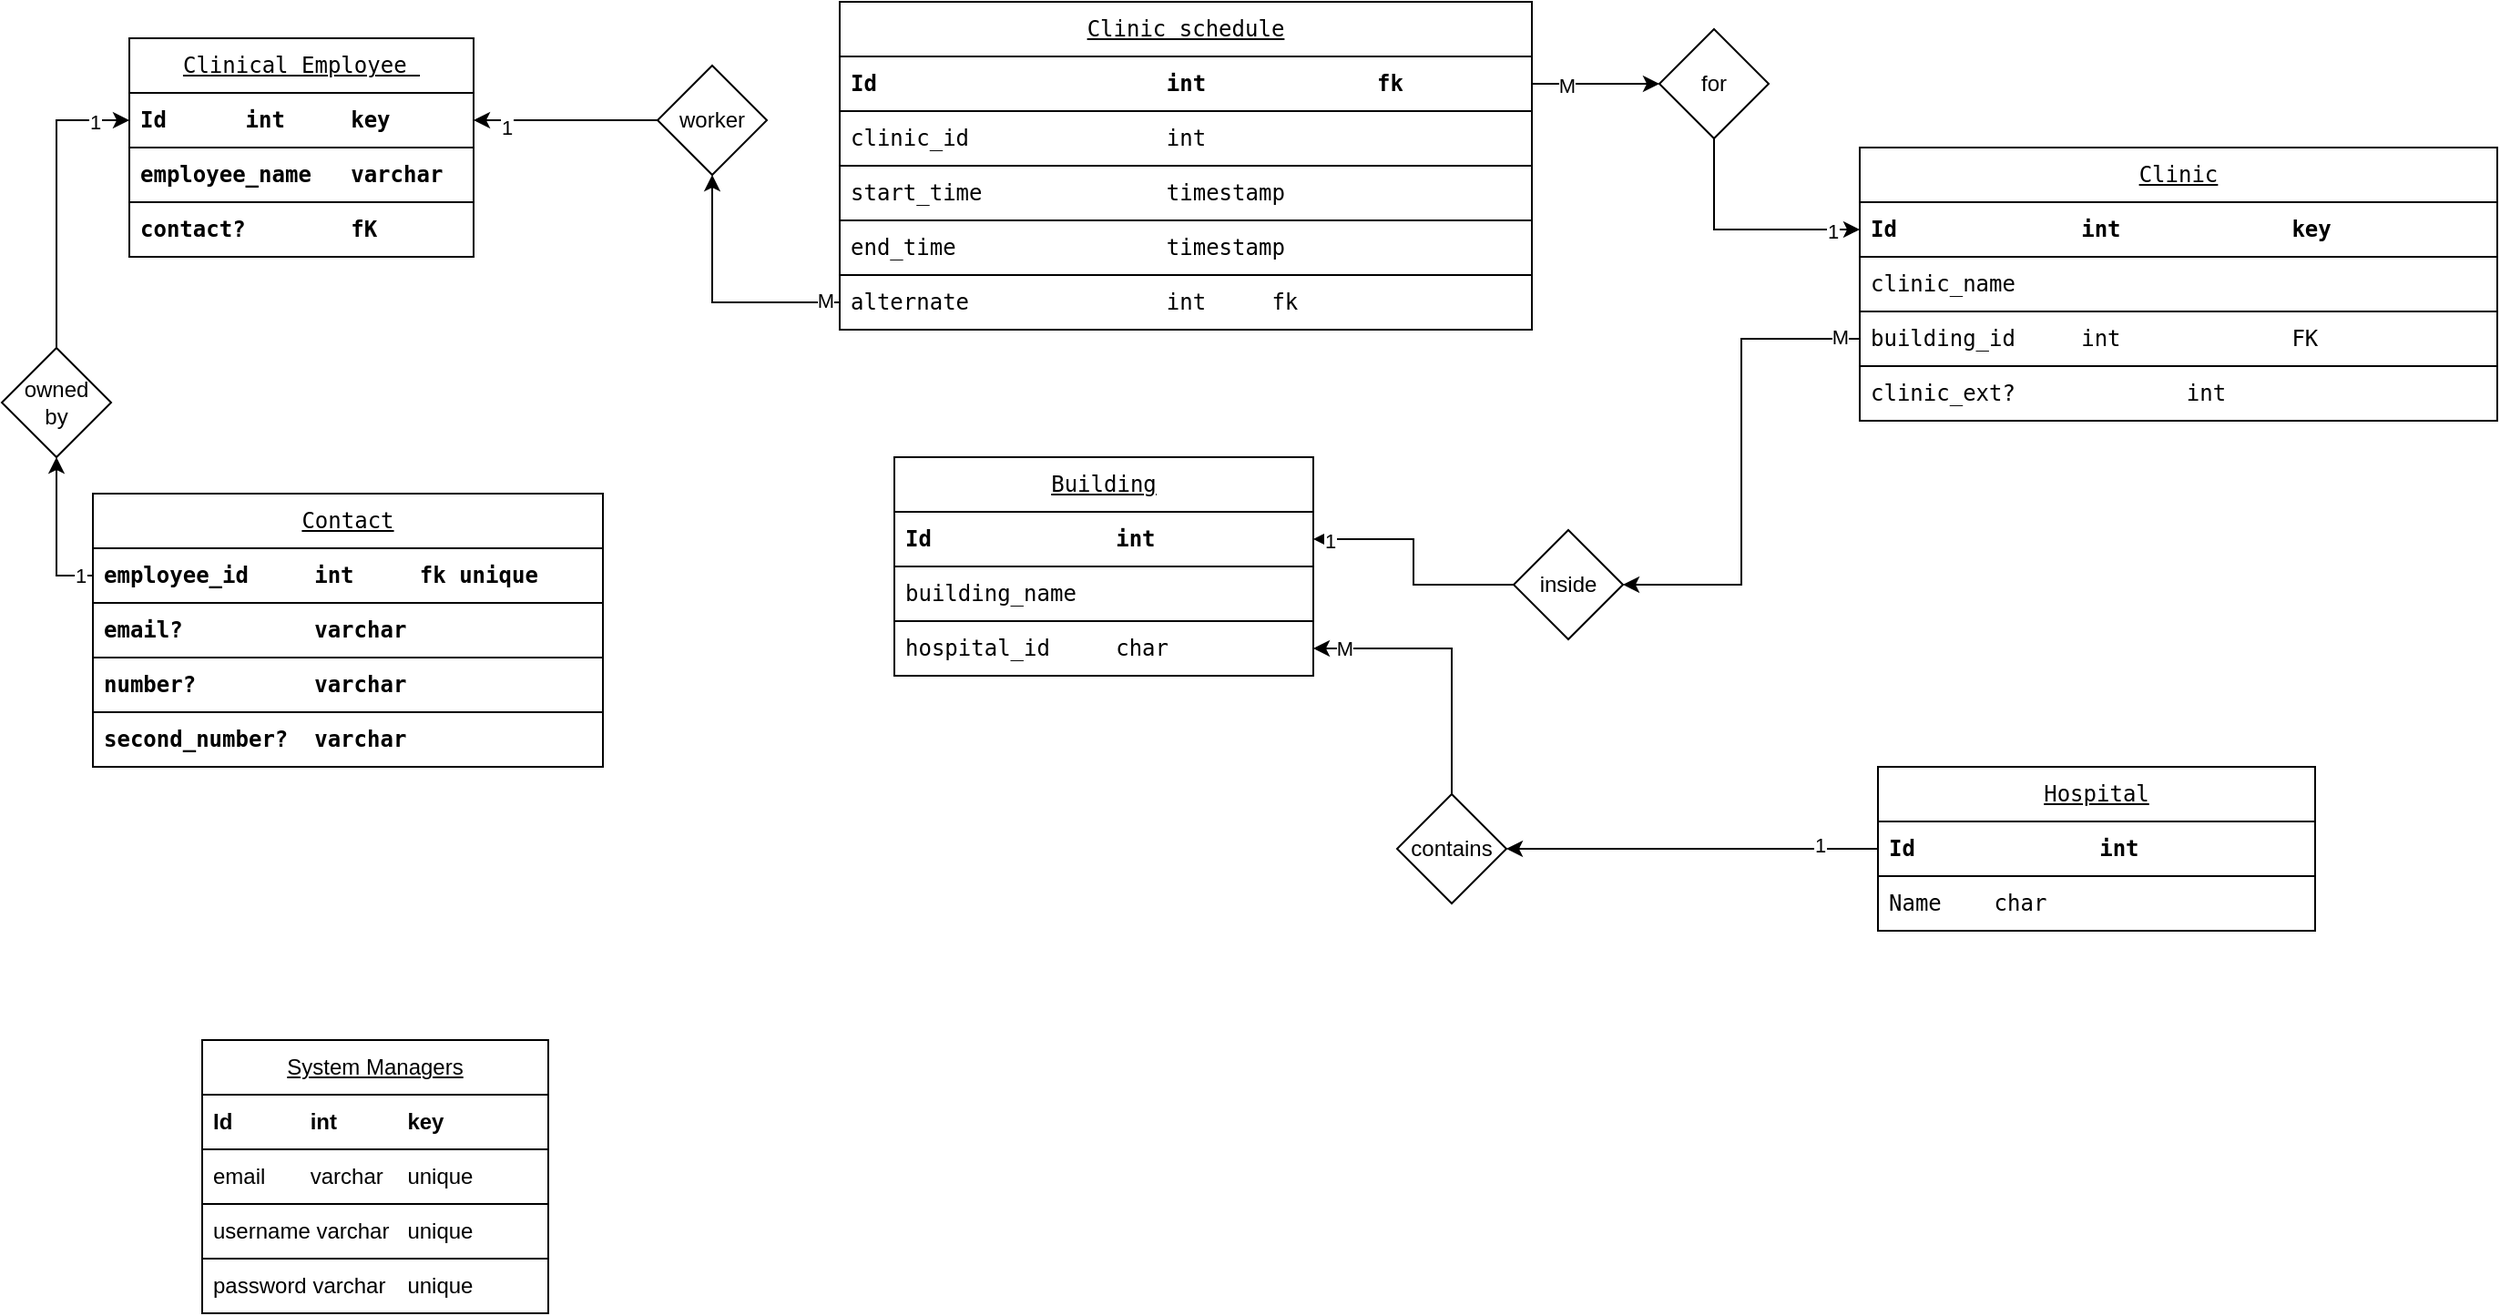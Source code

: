 <mxfile version="21.6.8" type="github">
  <diagram name="Page-1" id="efa7a0a1-bf9b-a30e-e6df-94a7791c09e9">
    <mxGraphModel dx="730" dy="397" grid="1" gridSize="10" guides="1" tooltips="1" connect="1" arrows="1" fold="1" page="1" pageScale="1" pageWidth="826" pageHeight="1169" background="none" math="0" shadow="0">
      <root>
        <mxCell id="0" />
        <mxCell id="1" parent="0" />
        <mxCell id="pgx4OTSIPYldHVkFa5tO-132" value="Hospital" style="swimlane;fontStyle=4;childLayout=stackLayout;horizontal=1;startSize=30;horizontalStack=0;resizeParent=1;resizeParentMax=0;resizeLast=0;collapsible=1;marginBottom=0;whiteSpace=wrap;html=1;fontFamily=monospace;" parent="1" vertex="1">
          <mxGeometry x="1030" y="460" width="240" height="90" as="geometry" />
        </mxCell>
        <mxCell id="pgx4OTSIPYldHVkFa5tO-133" value="&lt;div&gt;Id&lt;span style=&quot;white-space: pre;&quot;&gt;&#x9;&lt;/span&gt;&lt;span style=&quot;white-space: pre;&quot;&gt;&#x9;&lt;/span&gt;int&lt;span style=&quot;white-space: pre;&quot;&gt;&#x9;&lt;/span&gt;&lt;span style=&quot;white-space: pre;&quot;&gt;&#x9;&lt;/span&gt;key&lt;/div&gt;" style="text;strokeColor=default;fillColor=none;align=left;verticalAlign=middle;spacingLeft=4;spacingRight=4;overflow=hidden;points=[[0,0.5],[1,0.5]];portConstraint=eastwest;rotatable=0;whiteSpace=wrap;html=1;fontStyle=1;labelBorderColor=none;labelBackgroundColor=none;horizontal=1;spacingTop=0;fontFamily=monospace;" parent="pgx4OTSIPYldHVkFa5tO-132" vertex="1">
          <mxGeometry y="30" width="240" height="30" as="geometry" />
        </mxCell>
        <mxCell id="pgx4OTSIPYldHVkFa5tO-134" value="Name&lt;span style=&quot;white-space: pre;&quot;&gt;&#x9;&lt;/span&gt;char" style="text;strokeColor=default;fillColor=none;align=left;verticalAlign=middle;spacingLeft=4;spacingRight=4;overflow=hidden;points=[[0,0.5],[1,0.5]];portConstraint=eastwest;rotatable=0;whiteSpace=wrap;html=1;fontFamily=monospace;" parent="pgx4OTSIPYldHVkFa5tO-132" vertex="1">
          <mxGeometry y="60" width="240" height="30" as="geometry" />
        </mxCell>
        <mxCell id="pgx4OTSIPYldHVkFa5tO-137" value="Building" style="swimlane;fontStyle=4;childLayout=stackLayout;horizontal=1;startSize=30;horizontalStack=0;resizeParent=1;resizeParentMax=0;resizeLast=0;collapsible=1;marginBottom=0;whiteSpace=wrap;html=1;fontFamily=monospace;" parent="1" vertex="1">
          <mxGeometry x="490" y="290" width="230" height="120" as="geometry" />
        </mxCell>
        <mxCell id="pgx4OTSIPYldHVkFa5tO-138" value="Id&lt;span style=&quot;white-space: pre;&quot;&gt;&#x9;&lt;/span&gt;&lt;span style=&quot;white-space: pre;&quot;&gt;&#x9;&lt;/span&gt;int&lt;span style=&quot;white-space: pre;&quot;&gt;&#x9;&lt;/span&gt;&lt;span style=&quot;white-space: pre;&quot;&gt;&#x9;&lt;/span&gt;key" style="text;strokeColor=default;fillColor=none;align=left;verticalAlign=middle;spacingLeft=4;spacingRight=4;overflow=hidden;points=[[0,0.5],[1,0.5]];portConstraint=eastwest;rotatable=0;whiteSpace=wrap;html=1;fontStyle=1;labelBorderColor=none;labelBackgroundColor=none;horizontal=1;spacingTop=0;fontFamily=monospace;" parent="pgx4OTSIPYldHVkFa5tO-137" vertex="1">
          <mxGeometry y="30" width="230" height="30" as="geometry" />
        </mxCell>
        <mxCell id="pgx4OTSIPYldHVkFa5tO-139" value="building_name" style="text;strokeColor=default;fillColor=none;align=left;verticalAlign=middle;spacingLeft=4;spacingRight=4;overflow=hidden;points=[[0,0.5],[1,0.5]];portConstraint=eastwest;rotatable=0;whiteSpace=wrap;html=1;fontFamily=monospace;" parent="pgx4OTSIPYldHVkFa5tO-137" vertex="1">
          <mxGeometry y="60" width="230" height="30" as="geometry" />
        </mxCell>
        <mxCell id="pgx4OTSIPYldHVkFa5tO-143" value="hospital_&lt;span style=&quot;white-space: pre;&quot;&gt;id&lt;span style=&quot;white-space: pre;&quot;&gt;&#x9;&lt;/span&gt;&lt;/span&gt;char&lt;span style=&quot;white-space: pre;&quot;&gt;&#x9;&lt;/span&gt;&lt;span style=&quot;white-space: pre;&quot;&gt;&#x9;&lt;/span&gt;FK" style="text;strokeColor=default;fillColor=none;align=left;verticalAlign=middle;spacingLeft=4;spacingRight=4;overflow=hidden;points=[[0,0.5],[1,0.5]];portConstraint=eastwest;rotatable=0;whiteSpace=wrap;html=1;fontFamily=monospace;" parent="pgx4OTSIPYldHVkFa5tO-137" vertex="1">
          <mxGeometry y="90" width="230" height="30" as="geometry" />
        </mxCell>
        <mxCell id="pgx4OTSIPYldHVkFa5tO-144" value="Clinic" style="swimlane;fontStyle=4;childLayout=stackLayout;horizontal=1;startSize=30;horizontalStack=0;resizeParent=1;resizeParentMax=0;resizeLast=0;collapsible=1;marginBottom=0;whiteSpace=wrap;html=1;fontFamily=monospace;" parent="1" vertex="1">
          <mxGeometry x="1020" y="120" width="350" height="150" as="geometry" />
        </mxCell>
        <mxCell id="pgx4OTSIPYldHVkFa5tO-145" value="Id&lt;span style=&quot;white-space: pre;&quot;&gt;&#x9;&lt;/span&gt;&lt;span style=&quot;white-space: pre;&quot;&gt;&#x9;&lt;/span&gt;int&lt;span style=&quot;white-space: pre;&quot;&gt;&#x9;&lt;/span&gt;&lt;span style=&quot;white-space: pre;&quot;&gt;&#x9;&lt;/span&gt;key" style="text;strokeColor=default;fillColor=none;align=left;verticalAlign=middle;spacingLeft=4;spacingRight=4;overflow=hidden;points=[[0,0.5],[1,0.5]];portConstraint=eastwest;rotatable=0;whiteSpace=wrap;html=1;fontStyle=1;labelBorderColor=none;labelBackgroundColor=none;horizontal=1;spacingTop=0;fontFamily=monospace;" parent="pgx4OTSIPYldHVkFa5tO-144" vertex="1">
          <mxGeometry y="30" width="350" height="30" as="geometry" />
        </mxCell>
        <mxCell id="pgx4OTSIPYldHVkFa5tO-146" value="clinic_name" style="text;strokeColor=default;fillColor=none;align=left;verticalAlign=middle;spacingLeft=4;spacingRight=4;overflow=hidden;points=[[0,0.5],[1,0.5]];portConstraint=eastwest;rotatable=0;whiteSpace=wrap;html=1;fontFamily=monospace;" parent="pgx4OTSIPYldHVkFa5tO-144" vertex="1">
          <mxGeometry y="60" width="350" height="30" as="geometry" />
        </mxCell>
        <mxCell id="pgx4OTSIPYldHVkFa5tO-148" value="building_&lt;span style=&quot;white-space: pre;&quot;&gt;id&lt;span style=&quot;white-space: pre;&quot;&gt;&#x9;&lt;/span&gt;&lt;/span&gt;int&lt;span style=&quot;white-space: pre;&quot;&gt;&#x9;&lt;/span&gt;&lt;span style=&quot;white-space: pre;&quot;&gt;&#x9;&lt;/span&gt;FK" style="text;strokeColor=default;fillColor=none;align=left;verticalAlign=middle;spacingLeft=4;spacingRight=4;overflow=hidden;points=[[0,0.5],[1,0.5]];portConstraint=eastwest;rotatable=0;whiteSpace=wrap;html=1;fontFamily=monospace;" parent="pgx4OTSIPYldHVkFa5tO-144" vertex="1">
          <mxGeometry y="90" width="350" height="30" as="geometry" />
        </mxCell>
        <mxCell id="pgx4OTSIPYldHVkFa5tO-161" value="clinic_ext&lt;span style=&quot;white-space: pre;&quot;&gt;?&#x9;&lt;/span&gt;&lt;span style=&quot;white-space: pre;&quot;&gt;&lt;span style=&quot;white-space: pre;&quot;&gt;&#x9;&lt;/span&gt;&lt;/span&gt;int&lt;span style=&quot;white-space: pre;&quot;&gt;&#x9;&lt;/span&gt;&lt;span style=&quot;white-space: pre;&quot;&gt;&#x9;&lt;/span&gt;" style="text;strokeColor=default;fillColor=none;align=left;verticalAlign=middle;spacingLeft=4;spacingRight=4;overflow=hidden;points=[[0,0.5],[1,0.5]];portConstraint=eastwest;rotatable=0;whiteSpace=wrap;html=1;fontFamily=monospace;" parent="pgx4OTSIPYldHVkFa5tO-144" vertex="1">
          <mxGeometry y="120" width="350" height="30" as="geometry" />
        </mxCell>
        <mxCell id="pgx4OTSIPYldHVkFa5tO-151" value="Clinical Employee&amp;nbsp; " style="swimlane;fontStyle=4;childLayout=stackLayout;horizontal=1;startSize=30;horizontalStack=0;resizeParent=1;resizeParentMax=0;resizeLast=0;collapsible=1;marginBottom=0;whiteSpace=wrap;html=1;fontFamily=monospace;" parent="1" vertex="1">
          <mxGeometry x="70" y="60" width="189" height="120" as="geometry" />
        </mxCell>
        <mxCell id="pgx4OTSIPYldHVkFa5tO-152" value="Id&lt;span style=&quot;white-space: pre;&quot;&gt;&#x9;&lt;/span&gt;int&lt;span style=&quot;white-space: pre;&quot;&gt;&#x9;&lt;/span&gt;key" style="text;strokeColor=default;fillColor=none;align=left;verticalAlign=middle;spacingLeft=4;spacingRight=4;overflow=hidden;points=[[0,0.5],[1,0.5]];portConstraint=eastwest;rotatable=0;whiteSpace=wrap;html=1;fontStyle=1;labelBorderColor=none;labelBackgroundColor=none;horizontal=1;spacingTop=0;fontFamily=monospace;" parent="pgx4OTSIPYldHVkFa5tO-151" vertex="1">
          <mxGeometry y="30" width="189" height="30" as="geometry" />
        </mxCell>
        <mxCell id="lAj-puRmCjkQIx5VutPU-2" value="employee_name&lt;span style=&quot;white-space: pre;&quot;&gt;&lt;span style=&quot;white-space: pre;&quot;&gt;&#x9;&lt;/span&gt;varchar&#x9;&lt;/span&gt;" style="text;strokeColor=default;fillColor=none;align=left;verticalAlign=middle;spacingLeft=4;spacingRight=4;overflow=hidden;points=[[0,0.5],[1,0.5]];portConstraint=eastwest;rotatable=0;whiteSpace=wrap;html=1;fontStyle=1;labelBorderColor=none;labelBackgroundColor=none;horizontal=1;spacingTop=0;fontFamily=monospace;" vertex="1" parent="pgx4OTSIPYldHVkFa5tO-151">
          <mxGeometry y="60" width="189" height="30" as="geometry" />
        </mxCell>
        <mxCell id="lAj-puRmCjkQIx5VutPU-3" value="contact&lt;span style=&quot;white-space: pre;&quot;&gt;?&lt;span style=&quot;white-space: pre;&quot;&gt;&#x9;f&lt;/span&gt;K&#x9;&lt;/span&gt;" style="text;strokeColor=default;fillColor=none;align=left;verticalAlign=middle;spacingLeft=4;spacingRight=4;overflow=hidden;points=[[0,0.5],[1,0.5]];portConstraint=eastwest;rotatable=0;whiteSpace=wrap;html=1;fontStyle=1;labelBorderColor=none;labelBackgroundColor=none;horizontal=1;spacingTop=0;fontFamily=monospace;" vertex="1" parent="pgx4OTSIPYldHVkFa5tO-151">
          <mxGeometry y="90" width="189" height="30" as="geometry" />
        </mxCell>
        <mxCell id="pgx4OTSIPYldHVkFa5tO-156" value="Clinic schedule" style="swimlane;fontStyle=4;childLayout=stackLayout;horizontal=1;startSize=30;horizontalStack=0;resizeParent=1;resizeParentMax=0;resizeLast=0;collapsible=1;marginBottom=0;whiteSpace=wrap;html=1;fontFamily=monospace;" parent="1" vertex="1">
          <mxGeometry x="460" y="40" width="380" height="180" as="geometry" />
        </mxCell>
        <mxCell id="pgx4OTSIPYldHVkFa5tO-157" value="Id&lt;span style=&quot;white-space: pre;&quot;&gt;&#x9;&lt;/span&gt;&lt;span style=&quot;white-space: pre;&quot;&gt;&#x9;&lt;/span&gt;&lt;span style=&quot;white-space: pre;&quot;&gt;&#x9;&lt;/span&gt;int&lt;span style=&quot;white-space: pre;&quot;&gt;&#x9;&lt;/span&gt;&lt;span style=&quot;white-space: pre;&quot;&gt;&#x9;fk&lt;/span&gt;" style="text;strokeColor=default;fillColor=none;align=left;verticalAlign=middle;spacingLeft=4;spacingRight=4;overflow=hidden;points=[[0,0.5],[1,0.5]];portConstraint=eastwest;rotatable=0;whiteSpace=wrap;html=1;fontStyle=1;labelBorderColor=none;labelBackgroundColor=none;horizontal=1;spacingTop=0;fontFamily=monospace;" parent="pgx4OTSIPYldHVkFa5tO-156" vertex="1">
          <mxGeometry y="30" width="380" height="30" as="geometry" />
        </mxCell>
        <mxCell id="pgx4OTSIPYldHVkFa5tO-158" value="clinic_id&lt;span style=&quot;white-space: pre;&quot;&gt;&#x9;&lt;/span&gt;&lt;span style=&quot;white-space: pre;&quot;&gt;&#x9;&lt;/span&gt;int" style="text;strokeColor=default;fillColor=none;align=left;verticalAlign=middle;spacingLeft=4;spacingRight=4;overflow=hidden;points=[[0,0.5],[1,0.5]];portConstraint=eastwest;rotatable=0;whiteSpace=wrap;html=1;fontFamily=monospace;" parent="pgx4OTSIPYldHVkFa5tO-156" vertex="1">
          <mxGeometry y="60" width="380" height="30" as="geometry" />
        </mxCell>
        <mxCell id="pgx4OTSIPYldHVkFa5tO-159" value="start_time&lt;span style=&quot;white-space: pre;&quot;&gt;&#x9;&lt;/span&gt;&lt;span style=&quot;white-space: pre;&quot;&gt;&#x9;&lt;/span&gt;&lt;code class=&quot;type&quot;&gt;timestamp&lt;/code&gt;" style="text;strokeColor=default;fillColor=none;align=left;verticalAlign=middle;spacingLeft=4;spacingRight=4;overflow=hidden;points=[[0,0.5],[1,0.5]];portConstraint=eastwest;rotatable=0;whiteSpace=wrap;html=1;fontFamily=monospace;" parent="pgx4OTSIPYldHVkFa5tO-156" vertex="1">
          <mxGeometry y="90" width="380" height="30" as="geometry" />
        </mxCell>
        <mxCell id="pgx4OTSIPYldHVkFa5tO-190" value="end_time&lt;span style=&quot;white-space: pre;&quot;&gt;&#x9;&lt;/span&gt;&lt;span style=&quot;white-space: pre;&quot;&gt;&#x9;&lt;/span&gt;&lt;code class=&quot;type&quot;&gt;timestamp&lt;/code&gt;" style="text;strokeColor=default;fillColor=none;align=left;verticalAlign=middle;spacingLeft=4;spacingRight=4;overflow=hidden;points=[[0,0.5],[1,0.5]];portConstraint=eastwest;rotatable=0;whiteSpace=wrap;html=1;fontFamily=monospace;" parent="pgx4OTSIPYldHVkFa5tO-156" vertex="1">
          <mxGeometry y="120" width="380" height="30" as="geometry" />
        </mxCell>
        <mxCell id="lAj-puRmCjkQIx5VutPU-12" value="alternate&lt;span style=&quot;white-space: pre;&quot;&gt;&#x9;&lt;/span&gt;&lt;span style=&quot;white-space: pre;&quot;&gt;&#x9;&lt;code&gt;int&lt;span style=&quot;white-space: pre;&quot;&gt;&#x9;&lt;/span&gt;fk&lt;/code&gt;&lt;/span&gt;" style="text;strokeColor=default;fillColor=none;align=left;verticalAlign=middle;spacingLeft=4;spacingRight=4;overflow=hidden;points=[[0,0.5],[1,0.5]];portConstraint=eastwest;rotatable=0;whiteSpace=wrap;html=1;fontFamily=monospace;" vertex="1" parent="pgx4OTSIPYldHVkFa5tO-156">
          <mxGeometry y="150" width="380" height="30" as="geometry" />
        </mxCell>
        <mxCell id="lAj-puRmCjkQIx5VutPU-4" value="Contact" style="swimlane;fontStyle=4;childLayout=stackLayout;horizontal=1;startSize=30;horizontalStack=0;resizeParent=1;resizeParentMax=0;resizeLast=0;collapsible=1;marginBottom=0;whiteSpace=wrap;html=1;fontFamily=monospace;" vertex="1" parent="1">
          <mxGeometry x="50" y="310" width="280" height="150" as="geometry" />
        </mxCell>
        <mxCell id="lAj-puRmCjkQIx5VutPU-5" value="employee_id&lt;span style=&quot;white-space: pre;&quot;&gt;&#x9;&lt;/span&gt;int&lt;span style=&quot;white-space: pre;&quot;&gt;&#x9;&lt;/span&gt;fk unique" style="text;strokeColor=default;fillColor=none;align=left;verticalAlign=middle;spacingLeft=4;spacingRight=4;overflow=hidden;points=[[0,0.5],[1,0.5]];portConstraint=eastwest;rotatable=0;whiteSpace=wrap;html=1;fontStyle=1;labelBorderColor=none;labelBackgroundColor=none;horizontal=1;spacingTop=0;fontFamily=monospace;" vertex="1" parent="lAj-puRmCjkQIx5VutPU-4">
          <mxGeometry y="30" width="280" height="30" as="geometry" />
        </mxCell>
        <mxCell id="lAj-puRmCjkQIx5VutPU-6" value="email&lt;span style=&quot;white-space: pre;&quot;&gt;?&#x9;&lt;/span&gt;&lt;span style=&quot;white-space: pre;&quot;&gt;&#x9;&lt;/span&gt;varchar" style="text;strokeColor=default;fillColor=none;align=left;verticalAlign=middle;spacingLeft=4;spacingRight=4;overflow=hidden;points=[[0,0.5],[1,0.5]];portConstraint=eastwest;rotatable=0;whiteSpace=wrap;html=1;fontStyle=1;labelBorderColor=none;labelBackgroundColor=none;horizontal=1;spacingTop=0;fontFamily=monospace;" vertex="1" parent="lAj-puRmCjkQIx5VutPU-4">
          <mxGeometry y="60" width="280" height="30" as="geometry" />
        </mxCell>
        <mxCell id="lAj-puRmCjkQIx5VutPU-7" value="number&lt;span style=&quot;white-space: pre;&quot;&gt;?&#x9;&lt;/span&gt;&lt;span style=&quot;white-space: pre;&quot;&gt;&#x9;&lt;/span&gt;varchar" style="text;strokeColor=default;fillColor=none;align=left;verticalAlign=middle;spacingLeft=4;spacingRight=4;overflow=hidden;points=[[0,0.5],[1,0.5]];portConstraint=eastwest;rotatable=0;whiteSpace=wrap;html=1;fontStyle=1;labelBorderColor=none;labelBackgroundColor=none;horizontal=1;spacingTop=0;fontFamily=monospace;" vertex="1" parent="lAj-puRmCjkQIx5VutPU-4">
          <mxGeometry y="90" width="280" height="30" as="geometry" />
        </mxCell>
        <mxCell id="lAj-puRmCjkQIx5VutPU-8" value="second_number&lt;span style=&quot;white-space: pre;&quot;&gt;?&#x9;&lt;/span&gt;varchar" style="text;strokeColor=default;fillColor=none;align=left;verticalAlign=middle;spacingLeft=4;spacingRight=4;overflow=hidden;points=[[0,0.5],[1,0.5]];portConstraint=eastwest;rotatable=0;whiteSpace=wrap;html=1;fontStyle=1;labelBorderColor=none;labelBackgroundColor=none;horizontal=1;spacingTop=0;fontFamily=monospace;" vertex="1" parent="lAj-puRmCjkQIx5VutPU-4">
          <mxGeometry y="120" width="280" height="30" as="geometry" />
        </mxCell>
        <mxCell id="lAj-puRmCjkQIx5VutPU-10" style="edgeStyle=orthogonalEdgeStyle;rounded=0;orthogonalLoop=1;jettySize=auto;html=1;entryX=0;entryY=0.5;entryDx=0;entryDy=0;" edge="1" parent="1" source="lAj-puRmCjkQIx5VutPU-62" target="pgx4OTSIPYldHVkFa5tO-152">
          <mxGeometry relative="1" as="geometry" />
        </mxCell>
        <mxCell id="lAj-puRmCjkQIx5VutPU-66" value="1" style="edgeLabel;html=1;align=center;verticalAlign=middle;resizable=0;points=[];" vertex="1" connectable="0" parent="lAj-puRmCjkQIx5VutPU-10">
          <mxGeometry x="0.761" y="-1" relative="1" as="geometry">
            <mxPoint as="offset" />
          </mxGeometry>
        </mxCell>
        <mxCell id="lAj-puRmCjkQIx5VutPU-13" style="edgeStyle=orthogonalEdgeStyle;rounded=0;orthogonalLoop=1;jettySize=auto;html=1;" edge="1" parent="1" source="lAj-puRmCjkQIx5VutPU-49" target="pgx4OTSIPYldHVkFa5tO-143">
          <mxGeometry relative="1" as="geometry" />
        </mxCell>
        <mxCell id="lAj-puRmCjkQIx5VutPU-15" value="M" style="edgeLabel;html=1;align=center;verticalAlign=middle;resizable=0;points=[];" vertex="1" connectable="0" parent="lAj-puRmCjkQIx5VutPU-13">
          <mxGeometry x="0.788" relative="1" as="geometry">
            <mxPoint as="offset" />
          </mxGeometry>
        </mxCell>
        <mxCell id="lAj-puRmCjkQIx5VutPU-16" style="edgeStyle=orthogonalEdgeStyle;rounded=0;orthogonalLoop=1;jettySize=auto;html=1;entryX=1;entryY=0.5;entryDx=0;entryDy=0;" edge="1" parent="1" source="lAj-puRmCjkQIx5VutPU-27" target="pgx4OTSIPYldHVkFa5tO-138">
          <mxGeometry relative="1" as="geometry" />
        </mxCell>
        <mxCell id="lAj-puRmCjkQIx5VutPU-18" value="1" style="edgeLabel;html=1;align=center;verticalAlign=middle;resizable=0;points=[];" vertex="1" connectable="0" parent="lAj-puRmCjkQIx5VutPU-16">
          <mxGeometry x="0.876" y="1" relative="1" as="geometry">
            <mxPoint as="offset" />
          </mxGeometry>
        </mxCell>
        <mxCell id="lAj-puRmCjkQIx5VutPU-28" value="" style="edgeStyle=orthogonalEdgeStyle;rounded=0;orthogonalLoop=1;jettySize=auto;html=1;entryX=1;entryY=0.5;entryDx=0;entryDy=0;" edge="1" parent="1" source="pgx4OTSIPYldHVkFa5tO-148" target="lAj-puRmCjkQIx5VutPU-27">
          <mxGeometry relative="1" as="geometry">
            <mxPoint x="1020" y="225" as="sourcePoint" />
            <mxPoint x="750" y="95" as="targetPoint" />
          </mxGeometry>
        </mxCell>
        <mxCell id="lAj-puRmCjkQIx5VutPU-29" value="M" style="edgeLabel;html=1;align=center;verticalAlign=middle;resizable=0;points=[];" vertex="1" connectable="0" parent="lAj-puRmCjkQIx5VutPU-28">
          <mxGeometry x="-0.917" y="-1" relative="1" as="geometry">
            <mxPoint as="offset" />
          </mxGeometry>
        </mxCell>
        <mxCell id="lAj-puRmCjkQIx5VutPU-27" value="inside" style="rhombus;whiteSpace=wrap;html=1;" vertex="1" parent="1">
          <mxGeometry x="830" y="330" width="60" height="60" as="geometry" />
        </mxCell>
        <mxCell id="lAj-puRmCjkQIx5VutPU-43" style="edgeStyle=orthogonalEdgeStyle;rounded=0;orthogonalLoop=1;jettySize=auto;html=1;entryX=0;entryY=0.5;entryDx=0;entryDy=0;" edge="1" parent="1" source="lAj-puRmCjkQIx5VutPU-55" target="pgx4OTSIPYldHVkFa5tO-145">
          <mxGeometry relative="1" as="geometry" />
        </mxCell>
        <mxCell id="lAj-puRmCjkQIx5VutPU-54" value="1" style="edgeLabel;html=1;align=center;verticalAlign=middle;resizable=0;points=[];" vertex="1" connectable="0" parent="lAj-puRmCjkQIx5VutPU-43">
          <mxGeometry x="0.771" y="-1" relative="1" as="geometry">
            <mxPoint as="offset" />
          </mxGeometry>
        </mxCell>
        <mxCell id="lAj-puRmCjkQIx5VutPU-44" style="edgeStyle=orthogonalEdgeStyle;rounded=0;orthogonalLoop=1;jettySize=auto;html=1;" edge="1" parent="1" source="lAj-puRmCjkQIx5VutPU-45" target="pgx4OTSIPYldHVkFa5tO-152">
          <mxGeometry relative="1" as="geometry" />
        </mxCell>
        <mxCell id="lAj-puRmCjkQIx5VutPU-48" value="1" style="edgeLabel;html=1;align=center;verticalAlign=middle;resizable=0;points=[];" vertex="1" connectable="0" parent="lAj-puRmCjkQIx5VutPU-44">
          <mxGeometry x="0.658" y="4" relative="1" as="geometry">
            <mxPoint as="offset" />
          </mxGeometry>
        </mxCell>
        <mxCell id="lAj-puRmCjkQIx5VutPU-46" value="" style="edgeStyle=orthogonalEdgeStyle;rounded=0;orthogonalLoop=1;jettySize=auto;html=1;" edge="1" parent="1" source="lAj-puRmCjkQIx5VutPU-12" target="lAj-puRmCjkQIx5VutPU-45">
          <mxGeometry relative="1" as="geometry">
            <mxPoint x="490" y="215" as="sourcePoint" />
            <mxPoint x="259" y="105" as="targetPoint" />
          </mxGeometry>
        </mxCell>
        <mxCell id="lAj-puRmCjkQIx5VutPU-47" value="M" style="edgeLabel;html=1;align=center;verticalAlign=middle;resizable=0;points=[];" vertex="1" connectable="0" parent="lAj-puRmCjkQIx5VutPU-46">
          <mxGeometry x="-0.876" y="-1" relative="1" as="geometry">
            <mxPoint as="offset" />
          </mxGeometry>
        </mxCell>
        <mxCell id="lAj-puRmCjkQIx5VutPU-45" value="worker" style="rhombus;whiteSpace=wrap;html=1;" vertex="1" parent="1">
          <mxGeometry x="360" y="75" width="60" height="60" as="geometry" />
        </mxCell>
        <mxCell id="lAj-puRmCjkQIx5VutPU-50" value="" style="edgeStyle=orthogonalEdgeStyle;rounded=0;orthogonalLoop=1;jettySize=auto;html=1;" edge="1" parent="1" source="pgx4OTSIPYldHVkFa5tO-133" target="lAj-puRmCjkQIx5VutPU-49">
          <mxGeometry relative="1" as="geometry">
            <mxPoint x="1030" y="505" as="sourcePoint" />
            <mxPoint x="720" y="395" as="targetPoint" />
          </mxGeometry>
        </mxCell>
        <mxCell id="lAj-puRmCjkQIx5VutPU-51" value="1" style="edgeLabel;html=1;align=center;verticalAlign=middle;resizable=0;points=[];" vertex="1" connectable="0" parent="lAj-puRmCjkQIx5VutPU-50">
          <mxGeometry x="-0.682" y="-2" relative="1" as="geometry">
            <mxPoint as="offset" />
          </mxGeometry>
        </mxCell>
        <mxCell id="lAj-puRmCjkQIx5VutPU-49" value="contains" style="rhombus;whiteSpace=wrap;html=1;" vertex="1" parent="1">
          <mxGeometry x="766" y="475" width="60" height="60" as="geometry" />
        </mxCell>
        <mxCell id="lAj-puRmCjkQIx5VutPU-56" value="" style="edgeStyle=orthogonalEdgeStyle;rounded=0;orthogonalLoop=1;jettySize=auto;html=1;entryX=0;entryY=0.5;entryDx=0;entryDy=0;" edge="1" parent="1" source="pgx4OTSIPYldHVkFa5tO-157" target="lAj-puRmCjkQIx5VutPU-55">
          <mxGeometry relative="1" as="geometry">
            <mxPoint x="840" y="85" as="sourcePoint" />
            <mxPoint x="1020" y="165" as="targetPoint" />
          </mxGeometry>
        </mxCell>
        <mxCell id="lAj-puRmCjkQIx5VutPU-59" value="M" style="edgeLabel;html=1;align=center;verticalAlign=middle;resizable=0;points=[];" vertex="1" connectable="0" parent="lAj-puRmCjkQIx5VutPU-56">
          <mxGeometry x="-0.474" y="-1" relative="1" as="geometry">
            <mxPoint as="offset" />
          </mxGeometry>
        </mxCell>
        <mxCell id="lAj-puRmCjkQIx5VutPU-55" value="for" style="rhombus;whiteSpace=wrap;html=1;" vertex="1" parent="1">
          <mxGeometry x="910" y="55" width="60" height="60" as="geometry" />
        </mxCell>
        <mxCell id="lAj-puRmCjkQIx5VutPU-64" value="" style="edgeStyle=orthogonalEdgeStyle;rounded=0;orthogonalLoop=1;jettySize=auto;html=1;entryX=0.5;entryY=1;entryDx=0;entryDy=0;" edge="1" parent="1" source="lAj-puRmCjkQIx5VutPU-5" target="lAj-puRmCjkQIx5VutPU-62">
          <mxGeometry relative="1" as="geometry">
            <mxPoint x="30" y="425" as="sourcePoint" />
            <mxPoint x="70" y="105" as="targetPoint" />
          </mxGeometry>
        </mxCell>
        <mxCell id="lAj-puRmCjkQIx5VutPU-65" value="1" style="edgeLabel;html=1;align=center;verticalAlign=middle;resizable=0;points=[];" vertex="1" connectable="0" parent="lAj-puRmCjkQIx5VutPU-64">
          <mxGeometry x="-0.837" relative="1" as="geometry">
            <mxPoint as="offset" />
          </mxGeometry>
        </mxCell>
        <mxCell id="lAj-puRmCjkQIx5VutPU-62" value="&lt;div&gt;owned&lt;/div&gt;&lt;div&gt;by&lt;br&gt;&lt;/div&gt;" style="rhombus;whiteSpace=wrap;html=1;" vertex="1" parent="1">
          <mxGeometry y="230" width="60" height="60" as="geometry" />
        </mxCell>
        <mxCell id="lAj-puRmCjkQIx5VutPU-74" value="System Managers" style="swimlane;fontStyle=4;childLayout=stackLayout;horizontal=1;startSize=30;horizontalStack=0;resizeParent=1;resizeParentMax=0;resizeLast=0;collapsible=1;marginBottom=0;whiteSpace=wrap;html=1;" vertex="1" parent="1">
          <mxGeometry x="110" y="610" width="190" height="150" as="geometry" />
        </mxCell>
        <mxCell id="lAj-puRmCjkQIx5VutPU-75" value="&lt;div&gt;Id&lt;span style=&quot;white-space: pre;&quot;&gt;&#x9;&lt;/span&gt;&lt;span style=&quot;white-space: pre;&quot;&gt;&#x9;&lt;/span&gt;int&lt;span style=&quot;white-space: pre;&quot;&gt;&#x9;&lt;/span&gt;&lt;span style=&quot;white-space: pre;&quot;&gt;&#x9;&lt;/span&gt;key&lt;/div&gt;" style="text;strokeColor=default;fillColor=none;align=left;verticalAlign=middle;spacingLeft=4;spacingRight=4;overflow=hidden;points=[[0,0.5],[1,0.5]];portConstraint=eastwest;rotatable=0;whiteSpace=wrap;html=1;fontStyle=1;labelBorderColor=none;labelBackgroundColor=none;horizontal=1;spacingTop=0;" vertex="1" parent="lAj-puRmCjkQIx5VutPU-74">
          <mxGeometry y="30" width="190" height="30" as="geometry" />
        </mxCell>
        <mxCell id="lAj-puRmCjkQIx5VutPU-76" value="email&lt;span style=&quot;white-space: pre;&quot;&gt;&#x9;varchar&lt;/span&gt;&lt;span style=&quot;white-space: pre;&quot;&gt;&#x9;&lt;/span&gt;unique" style="text;strokeColor=default;fillColor=none;align=left;verticalAlign=middle;spacingLeft=4;spacingRight=4;overflow=hidden;points=[[0,0.5],[1,0.5]];portConstraint=eastwest;rotatable=0;whiteSpace=wrap;html=1;" vertex="1" parent="lAj-puRmCjkQIx5VutPU-74">
          <mxGeometry y="60" width="190" height="30" as="geometry" />
        </mxCell>
        <mxCell id="lAj-puRmCjkQIx5VutPU-77" value="username&lt;span style=&quot;white-space: pre;&quot;&gt; varchar&lt;span style=&quot;white-space: pre;&quot;&gt;&#x9;&lt;/span&gt;unique&#x9;&lt;/span&gt;" style="text;strokeColor=default;fillColor=none;align=left;verticalAlign=middle;spacingLeft=4;spacingRight=4;overflow=hidden;points=[[0,0.5],[1,0.5]];portConstraint=eastwest;rotatable=0;whiteSpace=wrap;html=1;" vertex="1" parent="lAj-puRmCjkQIx5VutPU-74">
          <mxGeometry y="90" width="190" height="30" as="geometry" />
        </mxCell>
        <mxCell id="lAj-puRmCjkQIx5VutPU-78" value="password varchar&lt;span style=&quot;white-space: pre;&quot;&gt;&#x9;&lt;/span&gt;unique" style="text;strokeColor=default;fillColor=none;align=left;verticalAlign=middle;spacingLeft=4;spacingRight=4;overflow=hidden;points=[[0,0.5],[1,0.5]];portConstraint=eastwest;rotatable=0;whiteSpace=wrap;html=1;" vertex="1" parent="lAj-puRmCjkQIx5VutPU-74">
          <mxGeometry y="120" width="190" height="30" as="geometry" />
        </mxCell>
      </root>
    </mxGraphModel>
  </diagram>
</mxfile>
